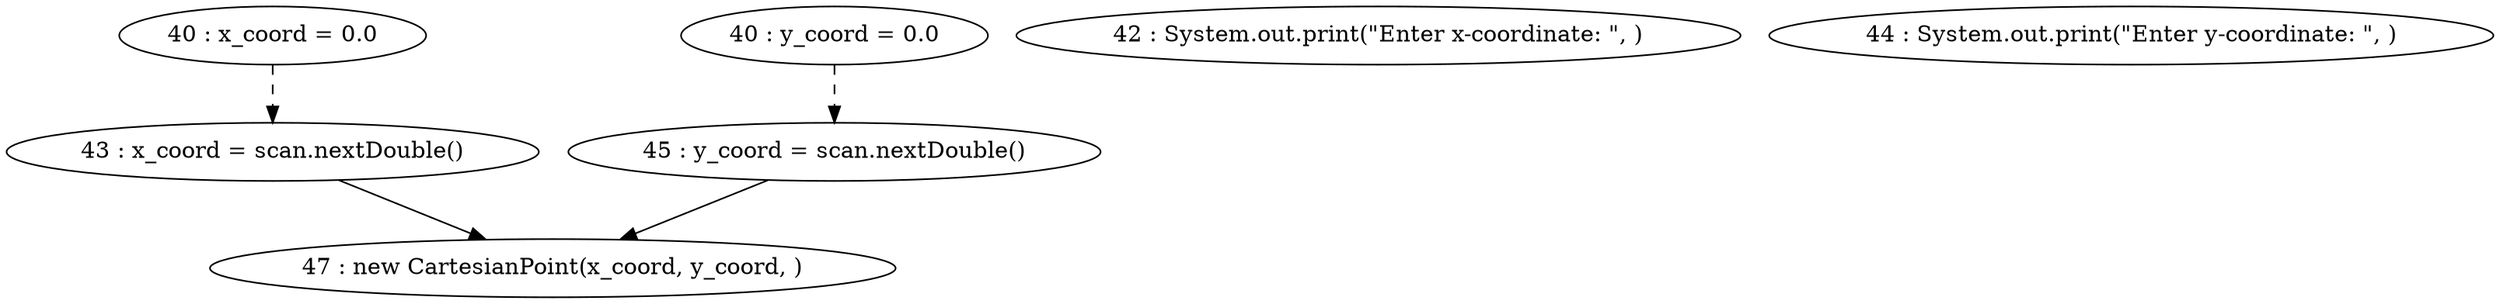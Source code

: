 digraph G {
"40 : x_coord = 0.0"
"40 : x_coord = 0.0" -> "43 : x_coord = scan.nextDouble()" [style=dashed]
"40 : y_coord = 0.0"
"40 : y_coord = 0.0" -> "45 : y_coord = scan.nextDouble()" [style=dashed]
"42 : System.out.print(\"Enter x-coordinate: \", )"
"43 : x_coord = scan.nextDouble()"
"43 : x_coord = scan.nextDouble()" -> "47 : new CartesianPoint(x_coord, y_coord, )"
"44 : System.out.print(\"Enter y-coordinate: \", )"
"45 : y_coord = scan.nextDouble()"
"45 : y_coord = scan.nextDouble()" -> "47 : new CartesianPoint(x_coord, y_coord, )"
"47 : new CartesianPoint(x_coord, y_coord, )"
}